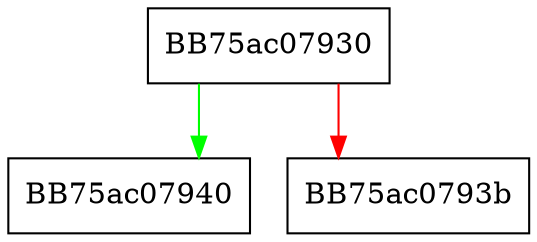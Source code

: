 digraph ZSTD_resolveRepcodeToRawOffset {
  node [shape="box"];
  graph [splines=ortho];
  BB75ac07930 -> BB75ac07940 [color="green"];
  BB75ac07930 -> BB75ac0793b [color="red"];
}